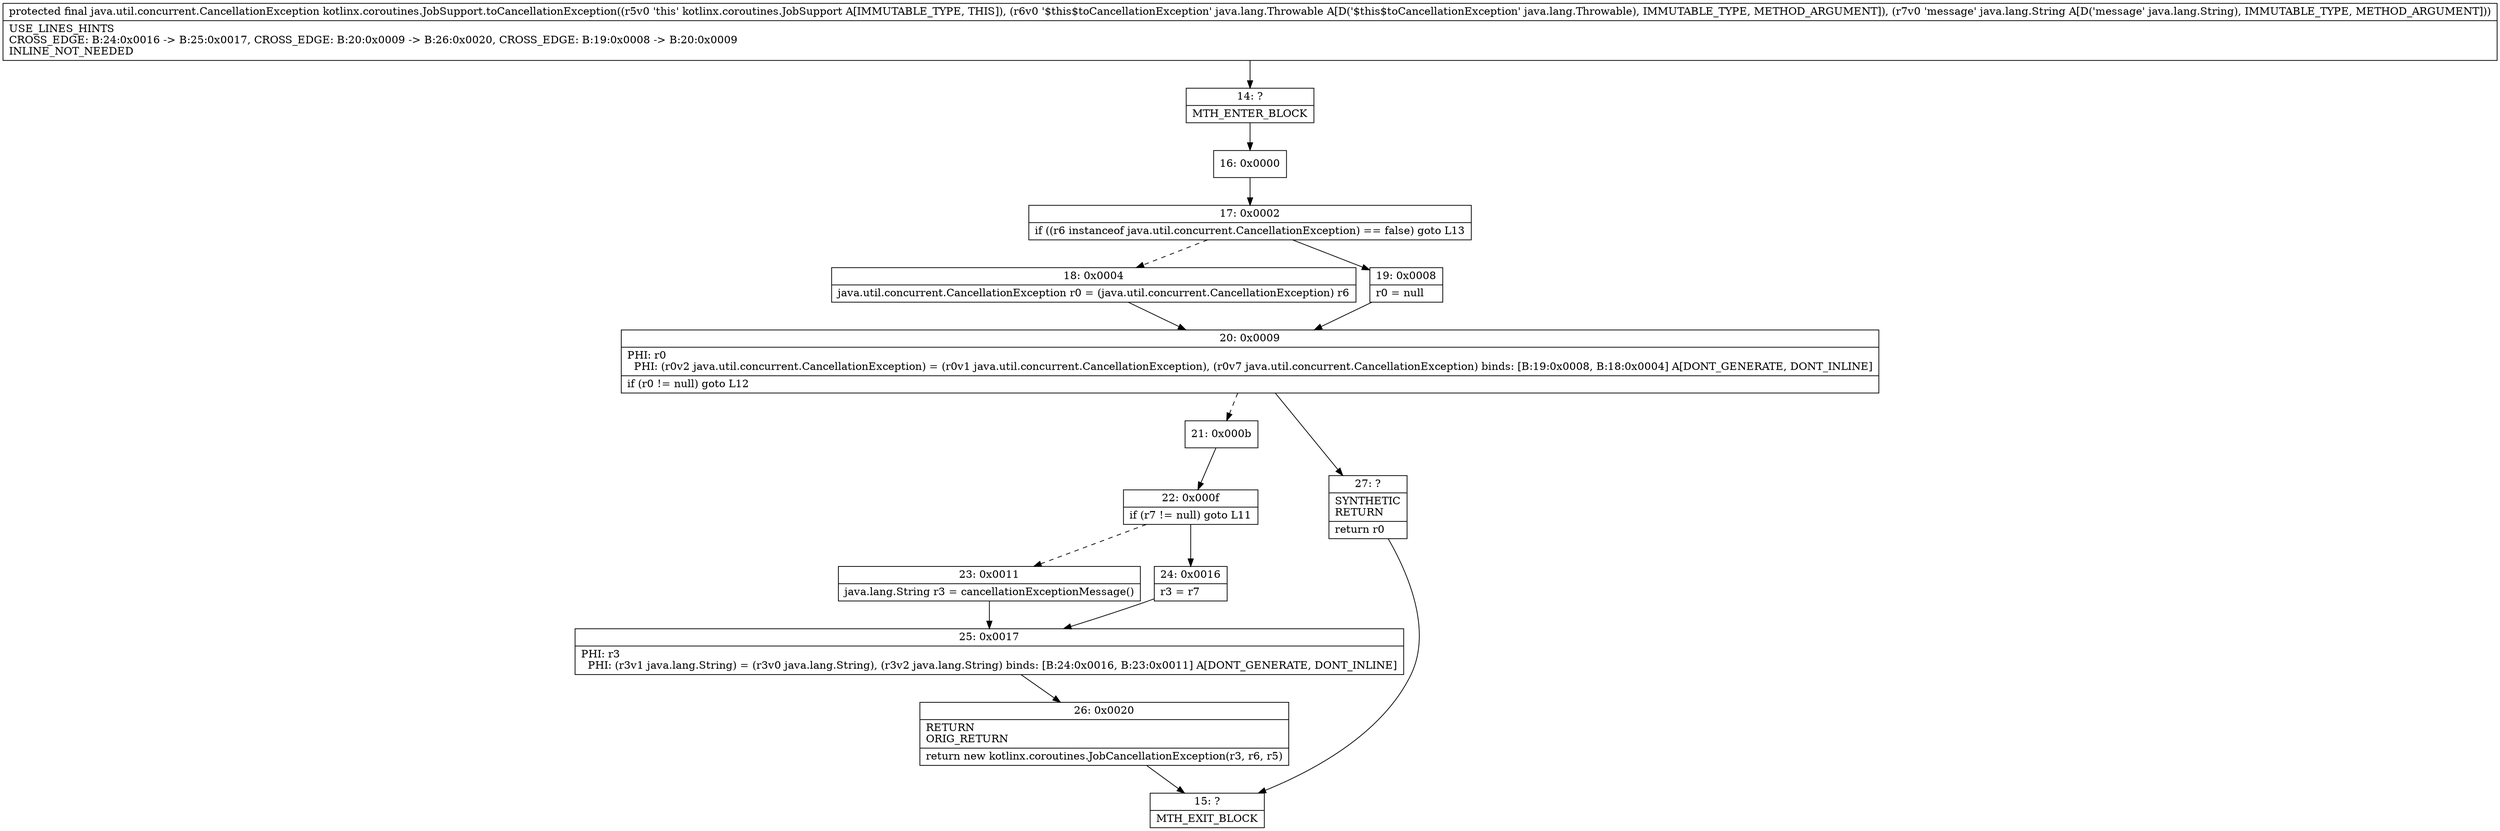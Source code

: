 digraph "CFG forkotlinx.coroutines.JobSupport.toCancellationException(Ljava\/lang\/Throwable;Ljava\/lang\/String;)Ljava\/util\/concurrent\/CancellationException;" {
Node_14 [shape=record,label="{14\:\ ?|MTH_ENTER_BLOCK\l}"];
Node_16 [shape=record,label="{16\:\ 0x0000}"];
Node_17 [shape=record,label="{17\:\ 0x0002|if ((r6 instanceof java.util.concurrent.CancellationException) == false) goto L13\l}"];
Node_18 [shape=record,label="{18\:\ 0x0004|java.util.concurrent.CancellationException r0 = (java.util.concurrent.CancellationException) r6\l}"];
Node_20 [shape=record,label="{20\:\ 0x0009|PHI: r0 \l  PHI: (r0v2 java.util.concurrent.CancellationException) = (r0v1 java.util.concurrent.CancellationException), (r0v7 java.util.concurrent.CancellationException) binds: [B:19:0x0008, B:18:0x0004] A[DONT_GENERATE, DONT_INLINE]\l|if (r0 != null) goto L12\l}"];
Node_21 [shape=record,label="{21\:\ 0x000b}"];
Node_22 [shape=record,label="{22\:\ 0x000f|if (r7 != null) goto L11\l}"];
Node_23 [shape=record,label="{23\:\ 0x0011|java.lang.String r3 = cancellationExceptionMessage()\l}"];
Node_25 [shape=record,label="{25\:\ 0x0017|PHI: r3 \l  PHI: (r3v1 java.lang.String) = (r3v0 java.lang.String), (r3v2 java.lang.String) binds: [B:24:0x0016, B:23:0x0011] A[DONT_GENERATE, DONT_INLINE]\l}"];
Node_26 [shape=record,label="{26\:\ 0x0020|RETURN\lORIG_RETURN\l|return new kotlinx.coroutines.JobCancellationException(r3, r6, r5)\l}"];
Node_15 [shape=record,label="{15\:\ ?|MTH_EXIT_BLOCK\l}"];
Node_24 [shape=record,label="{24\:\ 0x0016|r3 = r7\l}"];
Node_27 [shape=record,label="{27\:\ ?|SYNTHETIC\lRETURN\l|return r0\l}"];
Node_19 [shape=record,label="{19\:\ 0x0008|r0 = null\l}"];
MethodNode[shape=record,label="{protected final java.util.concurrent.CancellationException kotlinx.coroutines.JobSupport.toCancellationException((r5v0 'this' kotlinx.coroutines.JobSupport A[IMMUTABLE_TYPE, THIS]), (r6v0 '$this$toCancellationException' java.lang.Throwable A[D('$this$toCancellationException' java.lang.Throwable), IMMUTABLE_TYPE, METHOD_ARGUMENT]), (r7v0 'message' java.lang.String A[D('message' java.lang.String), IMMUTABLE_TYPE, METHOD_ARGUMENT]))  | USE_LINES_HINTS\lCROSS_EDGE: B:24:0x0016 \-\> B:25:0x0017, CROSS_EDGE: B:20:0x0009 \-\> B:26:0x0020, CROSS_EDGE: B:19:0x0008 \-\> B:20:0x0009\lINLINE_NOT_NEEDED\l}"];
MethodNode -> Node_14;Node_14 -> Node_16;
Node_16 -> Node_17;
Node_17 -> Node_18[style=dashed];
Node_17 -> Node_19;
Node_18 -> Node_20;
Node_20 -> Node_21[style=dashed];
Node_20 -> Node_27;
Node_21 -> Node_22;
Node_22 -> Node_23[style=dashed];
Node_22 -> Node_24;
Node_23 -> Node_25;
Node_25 -> Node_26;
Node_26 -> Node_15;
Node_24 -> Node_25;
Node_27 -> Node_15;
Node_19 -> Node_20;
}

